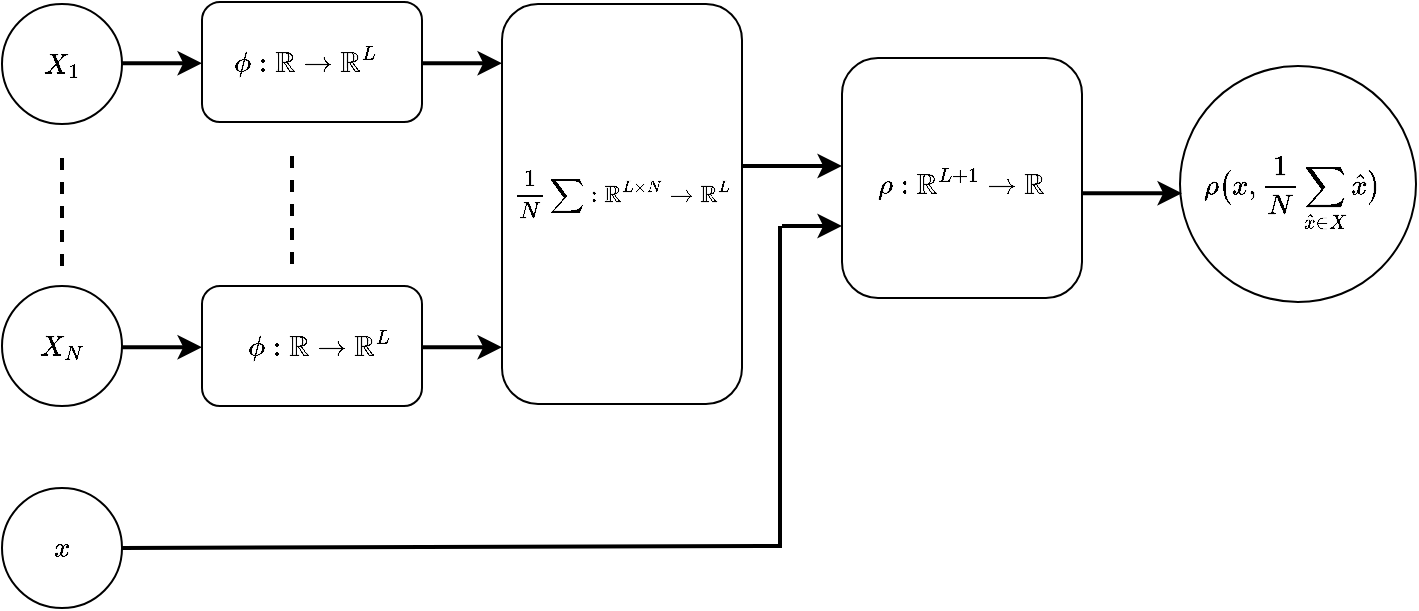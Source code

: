 <mxfile version="13.10.9" type="device"><diagram id="aqQnKplz6C2l8W3NK8bg" name="Page-1"><mxGraphModel dx="2547" dy="861" grid="1" gridSize="10" guides="1" tooltips="1" connect="1" arrows="1" fold="1" page="1" pageScale="1" pageWidth="850" pageHeight="1100" background="none" math="1" shadow="0"><root><mxCell id="0"/><mxCell id="1" parent="0"/><mxCell id="udBHZMSfBUTO5TaCX38z-2" value="" style="ellipse;whiteSpace=wrap;html=1;aspect=fixed;" vertex="1" parent="1"><mxGeometry x="509" y="430" width="118" height="118" as="geometry"/></mxCell><mxCell id="_4NBGQMf1ONkkAsrEvwm-2" value="" style="ellipse;whiteSpace=wrap;html=1;aspect=fixed;" parent="1" vertex="1"><mxGeometry x="-80" y="399" width="60" height="60" as="geometry"/></mxCell><mxCell id="_4NBGQMf1ONkkAsrEvwm-4" value="" style="ellipse;whiteSpace=wrap;html=1;aspect=fixed;" parent="1" vertex="1"><mxGeometry x="-80" y="641" width="60" height="60" as="geometry"/></mxCell><mxCell id="_4NBGQMf1ONkkAsrEvwm-9" value="" style="rounded=1;whiteSpace=wrap;html=1;" parent="1" vertex="1"><mxGeometry x="20" y="398" width="110" height="60" as="geometry"/></mxCell><mxCell id="_4NBGQMf1ONkkAsrEvwm-10" value="" style="rounded=1;whiteSpace=wrap;html=1;" parent="1" vertex="1"><mxGeometry x="20" y="540" width="110" height="60" as="geometry"/></mxCell><mxCell id="_4NBGQMf1ONkkAsrEvwm-12" value="" style="endArrow=classic;html=1;strokeWidth=2;" parent="1" edge="1"><mxGeometry width="50" height="50" relative="1" as="geometry"><mxPoint x="130.0" y="428.58" as="sourcePoint"/><mxPoint x="170.0" y="428.58" as="targetPoint"/></mxGeometry></mxCell><mxCell id="_4NBGQMf1ONkkAsrEvwm-13" value="" style="endArrow=classic;html=1;strokeWidth=2;" parent="1" edge="1"><mxGeometry width="50" height="50" relative="1" as="geometry"><mxPoint x="130.0" y="570.58" as="sourcePoint"/><mxPoint x="170.0" y="570.58" as="targetPoint"/></mxGeometry></mxCell><mxCell id="_4NBGQMf1ONkkAsrEvwm-14" value="" style="rounded=1;whiteSpace=wrap;html=1;" parent="1" vertex="1"><mxGeometry x="170" y="399" width="120" height="200" as="geometry"/></mxCell><mxCell id="_4NBGQMf1ONkkAsrEvwm-15" value="" style="rounded=1;whiteSpace=wrap;html=1;" parent="1" vertex="1"><mxGeometry x="340" y="426" width="120" height="120" as="geometry"/></mxCell><mxCell id="_4NBGQMf1ONkkAsrEvwm-16" value="" style="endArrow=classic;html=1;strokeWidth=2;" parent="1" edge="1"><mxGeometry width="50" height="50" relative="1" as="geometry"><mxPoint x="290" y="480" as="sourcePoint"/><mxPoint x="340" y="480" as="targetPoint"/></mxGeometry></mxCell><mxCell id="_4NBGQMf1ONkkAsrEvwm-17" value="" style="endArrow=none;html=1;strokeWidth=2;exitX=1;exitY=0.5;exitDx=0;exitDy=0;" parent="1" source="_4NBGQMf1ONkkAsrEvwm-4" edge="1"><mxGeometry width="50" height="50" relative="1" as="geometry"><mxPoint x="-10" y="670" as="sourcePoint"/><mxPoint x="310" y="670" as="targetPoint"/></mxGeometry></mxCell><mxCell id="_4NBGQMf1ONkkAsrEvwm-18" value="" style="endArrow=none;html=1;strokeWidth=2;" parent="1" edge="1"><mxGeometry width="50" height="50" relative="1" as="geometry"><mxPoint x="309" y="670" as="sourcePoint"/><mxPoint x="309" y="510" as="targetPoint"/></mxGeometry></mxCell><mxCell id="_4NBGQMf1ONkkAsrEvwm-19" value="" style="endArrow=classic;html=1;strokeWidth=2;" parent="1" edge="1"><mxGeometry width="50" height="50" relative="1" as="geometry"><mxPoint x="310" y="510" as="sourcePoint"/><mxPoint x="340" y="510" as="targetPoint"/></mxGeometry></mxCell><mxCell id="_4NBGQMf1ONkkAsrEvwm-22" value="$$X_1$$" style="text;html=1;strokeColor=none;fillColor=none;align=center;verticalAlign=middle;whiteSpace=wrap;rounded=0;" parent="1" vertex="1"><mxGeometry x="-70" y="419" width="40" height="20" as="geometry"/></mxCell><mxCell id="_4NBGQMf1ONkkAsrEvwm-24" value="&lt;div&gt;$$x$$&lt;/div&gt;" style="text;html=1;strokeColor=none;fillColor=none;align=center;verticalAlign=middle;whiteSpace=wrap;rounded=0;" parent="1" vertex="1"><mxGeometry x="-70" y="661" width="40" height="20" as="geometry"/></mxCell><mxCell id="_4NBGQMf1ONkkAsrEvwm-26" value="$$\phi: \mathbb{R}\rightarrow \mathbb{R}^L$$" style="text;html=1;strokeColor=none;fillColor=none;align=center;verticalAlign=middle;whiteSpace=wrap;rounded=0;" parent="1" vertex="1"><mxGeometry x="52" y="418" width="40" height="20" as="geometry"/></mxCell><mxCell id="_4NBGQMf1ONkkAsrEvwm-27" value="$$\phi: \mathbb{R}\rightarrow \mathbb{R}^L$$" style="text;html=1;strokeColor=none;fillColor=none;align=center;verticalAlign=middle;whiteSpace=wrap;rounded=0;" parent="1" vertex="1"><mxGeometry x="59" y="560" width="40" height="20" as="geometry"/></mxCell><mxCell id="_4NBGQMf1ONkkAsrEvwm-28" value="&lt;font style=&quot;font-size: 10px&quot;&gt;$$\frac{1}{N}\sum :\mathbb{R}^{L\times N} \rightarrow \mathbb{R}^L$$&lt;/font&gt;" style="text;html=1;strokeColor=none;fillColor=none;align=center;verticalAlign=middle;whiteSpace=wrap;rounded=0;" parent="1" vertex="1"><mxGeometry x="210" y="484" width="40" height="20" as="geometry"/></mxCell><mxCell id="_4NBGQMf1ONkkAsrEvwm-29" value="&lt;div&gt;$$\rho: \mathbb{R}^{L+1}\rightarrow \mathbb{R}$$&lt;/div&gt;&lt;div&gt;&lt;br&gt;&lt;/div&gt;" style="text;html=1;strokeColor=none;fillColor=none;align=center;verticalAlign=middle;whiteSpace=wrap;rounded=0;" parent="1" vertex="1"><mxGeometry x="380" y="486" width="40" height="20" as="geometry"/></mxCell><mxCell id="_4NBGQMf1ONkkAsrEvwm-30" value="&lt;div&gt;&lt;br&gt;&lt;/div&gt;" style="text;html=1;strokeColor=none;fillColor=none;align=center;verticalAlign=middle;whiteSpace=wrap;rounded=0;" parent="1" vertex="1"><mxGeometry x="570" y="448" width="40" height="20" as="geometry"/></mxCell><mxCell id="_4NBGQMf1ONkkAsrEvwm-31" value="$$\rho\big(x,\frac{1}{N}\sum_{\hat{x}\in X} \hat{x}\big)$$" style="text;html=1;strokeColor=none;fillColor=none;align=center;verticalAlign=middle;whiteSpace=wrap;rounded=0;" parent="1" vertex="1"><mxGeometry x="545" y="484" width="40" height="20" as="geometry"/></mxCell><mxCell id="_4NBGQMf1ONkkAsrEvwm-32" value="" style="endArrow=none;dashed=1;html=1;strokeWidth=2;" parent="1" edge="1"><mxGeometry width="50" height="50" relative="1" as="geometry"><mxPoint x="-50" y="530" as="sourcePoint"/><mxPoint x="-50" y="470" as="targetPoint"/></mxGeometry></mxCell><mxCell id="_4NBGQMf1ONkkAsrEvwm-33" value="" style="endArrow=none;dashed=1;html=1;strokeWidth=2;" parent="1" edge="1"><mxGeometry width="50" height="50" relative="1" as="geometry"><mxPoint x="65" y="529" as="sourcePoint"/><mxPoint x="65" y="469" as="targetPoint"/></mxGeometry></mxCell><mxCell id="_4NBGQMf1ONkkAsrEvwm-36" value="" style="ellipse;whiteSpace=wrap;html=1;aspect=fixed;" parent="1" vertex="1"><mxGeometry x="-80" y="540" width="60" height="60" as="geometry"/></mxCell><mxCell id="_4NBGQMf1ONkkAsrEvwm-37" value="$$X_N$$" style="text;html=1;strokeColor=none;fillColor=none;align=center;verticalAlign=middle;whiteSpace=wrap;rounded=0;" parent="1" vertex="1"><mxGeometry x="-70" y="560" width="40" height="20" as="geometry"/></mxCell><mxCell id="_4NBGQMf1ONkkAsrEvwm-41" value="" style="endArrow=classic;html=1;strokeWidth=2;" parent="1" edge="1"><mxGeometry width="50" height="50" relative="1" as="geometry"><mxPoint x="-20" y="428.58" as="sourcePoint"/><mxPoint x="20" y="428.58" as="targetPoint"/></mxGeometry></mxCell><mxCell id="_4NBGQMf1ONkkAsrEvwm-42" value="" style="endArrow=classic;html=1;strokeWidth=2;" parent="1" edge="1"><mxGeometry width="50" height="50" relative="1" as="geometry"><mxPoint x="-20" y="570.58" as="sourcePoint"/><mxPoint x="20" y="570.58" as="targetPoint"/></mxGeometry></mxCell><mxCell id="_4NBGQMf1ONkkAsrEvwm-46" value="" style="endArrow=classic;html=1;strokeWidth=2;" parent="1" edge="1"><mxGeometry width="50" height="50" relative="1" as="geometry"><mxPoint x="460" y="493.58" as="sourcePoint"/><mxPoint x="510" y="493.58" as="targetPoint"/></mxGeometry></mxCell></root></mxGraphModel></diagram></mxfile>
